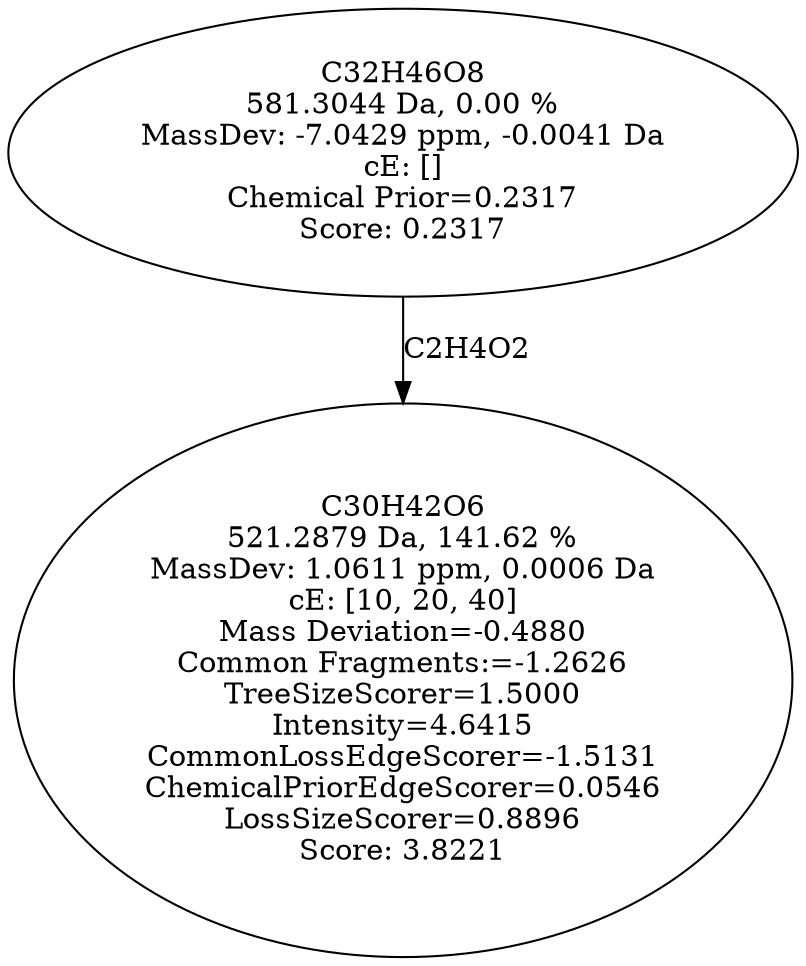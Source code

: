 strict digraph {
v1 [label="C30H42O6\n521.2879 Da, 141.62 %\nMassDev: 1.0611 ppm, 0.0006 Da\ncE: [10, 20, 40]\nMass Deviation=-0.4880\nCommon Fragments:=-1.2626\nTreeSizeScorer=1.5000\nIntensity=4.6415\nCommonLossEdgeScorer=-1.5131\nChemicalPriorEdgeScorer=0.0546\nLossSizeScorer=0.8896\nScore: 3.8221"];
v2 [label="C32H46O8\n581.3044 Da, 0.00 %\nMassDev: -7.0429 ppm, -0.0041 Da\ncE: []\nChemical Prior=0.2317\nScore: 0.2317"];
v2 -> v1 [label="C2H4O2"];
}